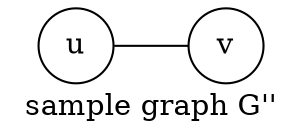 graph G1 {
   u [shape = circle];
   v [shape = circle];
   u -- v;

   label = "sample graph G''";
   rankdir=LR;
}
